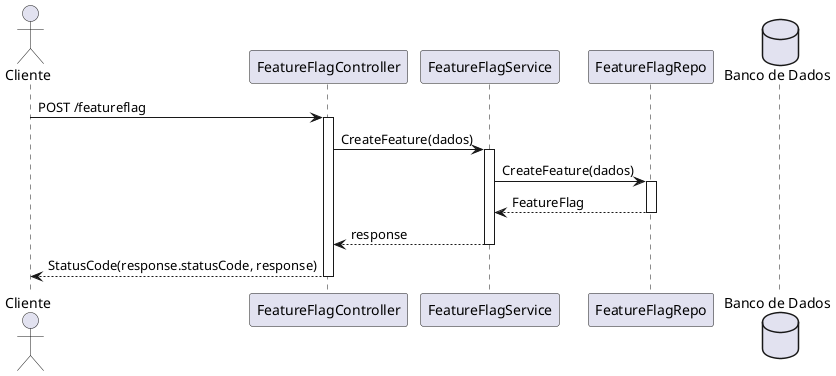 @startuml
actor Cliente
participant "FeatureFlagController" as Controller
participant "FeatureFlagService" as Service
participant "FeatureFlagRepo" as Repo
database "Banco de Dados" as DB

Cliente -> Controller : POST /featureflag
activate Controller

Controller -> Service : CreateFeature(dados)
activate Service

Service -> Repo : CreateFeature(dados)
activate Repo
Repo --> Service : FeatureFlag
deactivate Repo

Service --> Controller : response
deactivate Service

Controller --> Cliente : StatusCode(response.statusCode, response)
deactivate Controller
@enduml
